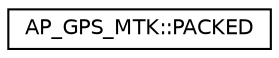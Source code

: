 digraph "Graphical Class Hierarchy"
{
 // INTERACTIVE_SVG=YES
  edge [fontname="Helvetica",fontsize="10",labelfontname="Helvetica",labelfontsize="10"];
  node [fontname="Helvetica",fontsize="10",shape=record];
  rankdir="LR";
  Node1 [label="AP_GPS_MTK::PACKED",height=0.2,width=0.4,color="black", fillcolor="white", style="filled",URL="$unionAP__GPS__MTK_1_1PACKED.html"];
}
